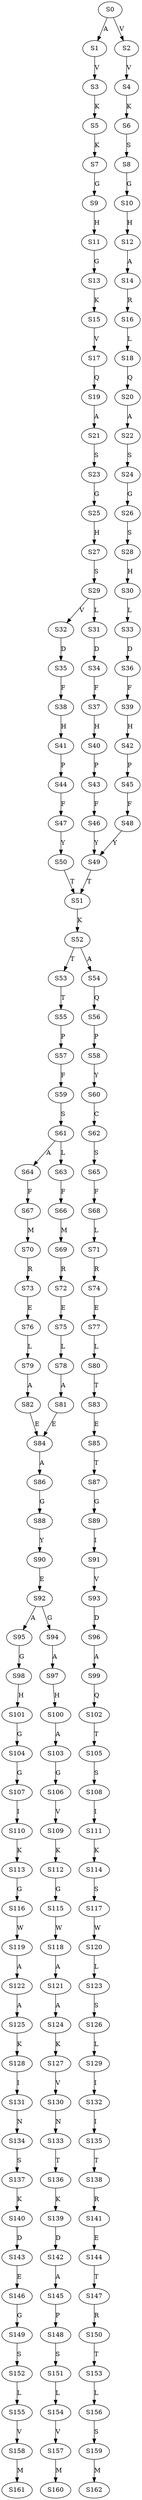strict digraph  {
	S0 -> S1 [ label = A ];
	S0 -> S2 [ label = V ];
	S1 -> S3 [ label = V ];
	S2 -> S4 [ label = V ];
	S3 -> S5 [ label = K ];
	S4 -> S6 [ label = K ];
	S5 -> S7 [ label = K ];
	S6 -> S8 [ label = S ];
	S7 -> S9 [ label = G ];
	S8 -> S10 [ label = G ];
	S9 -> S11 [ label = H ];
	S10 -> S12 [ label = H ];
	S11 -> S13 [ label = G ];
	S12 -> S14 [ label = A ];
	S13 -> S15 [ label = K ];
	S14 -> S16 [ label = R ];
	S15 -> S17 [ label = V ];
	S16 -> S18 [ label = L ];
	S17 -> S19 [ label = Q ];
	S18 -> S20 [ label = Q ];
	S19 -> S21 [ label = A ];
	S20 -> S22 [ label = A ];
	S21 -> S23 [ label = S ];
	S22 -> S24 [ label = S ];
	S23 -> S25 [ label = G ];
	S24 -> S26 [ label = G ];
	S25 -> S27 [ label = H ];
	S26 -> S28 [ label = S ];
	S27 -> S29 [ label = S ];
	S28 -> S30 [ label = H ];
	S29 -> S31 [ label = L ];
	S29 -> S32 [ label = V ];
	S30 -> S33 [ label = L ];
	S31 -> S34 [ label = D ];
	S32 -> S35 [ label = D ];
	S33 -> S36 [ label = D ];
	S34 -> S37 [ label = F ];
	S35 -> S38 [ label = F ];
	S36 -> S39 [ label = F ];
	S37 -> S40 [ label = H ];
	S38 -> S41 [ label = H ];
	S39 -> S42 [ label = H ];
	S40 -> S43 [ label = P ];
	S41 -> S44 [ label = P ];
	S42 -> S45 [ label = P ];
	S43 -> S46 [ label = F ];
	S44 -> S47 [ label = F ];
	S45 -> S48 [ label = F ];
	S46 -> S49 [ label = Y ];
	S47 -> S50 [ label = Y ];
	S48 -> S49 [ label = Y ];
	S49 -> S51 [ label = T ];
	S50 -> S51 [ label = T ];
	S51 -> S52 [ label = K ];
	S52 -> S53 [ label = T ];
	S52 -> S54 [ label = A ];
	S53 -> S55 [ label = T ];
	S54 -> S56 [ label = Q ];
	S55 -> S57 [ label = P ];
	S56 -> S58 [ label = P ];
	S57 -> S59 [ label = F ];
	S58 -> S60 [ label = Y ];
	S59 -> S61 [ label = S ];
	S60 -> S62 [ label = C ];
	S61 -> S63 [ label = L ];
	S61 -> S64 [ label = A ];
	S62 -> S65 [ label = S ];
	S63 -> S66 [ label = F ];
	S64 -> S67 [ label = F ];
	S65 -> S68 [ label = F ];
	S66 -> S69 [ label = M ];
	S67 -> S70 [ label = M ];
	S68 -> S71 [ label = L ];
	S69 -> S72 [ label = R ];
	S70 -> S73 [ label = R ];
	S71 -> S74 [ label = R ];
	S72 -> S75 [ label = E ];
	S73 -> S76 [ label = E ];
	S74 -> S77 [ label = E ];
	S75 -> S78 [ label = L ];
	S76 -> S79 [ label = L ];
	S77 -> S80 [ label = L ];
	S78 -> S81 [ label = A ];
	S79 -> S82 [ label = A ];
	S80 -> S83 [ label = T ];
	S81 -> S84 [ label = E ];
	S82 -> S84 [ label = E ];
	S83 -> S85 [ label = E ];
	S84 -> S86 [ label = A ];
	S85 -> S87 [ label = T ];
	S86 -> S88 [ label = G ];
	S87 -> S89 [ label = G ];
	S88 -> S90 [ label = Y ];
	S89 -> S91 [ label = I ];
	S90 -> S92 [ label = E ];
	S91 -> S93 [ label = V ];
	S92 -> S94 [ label = G ];
	S92 -> S95 [ label = A ];
	S93 -> S96 [ label = D ];
	S94 -> S97 [ label = A ];
	S95 -> S98 [ label = G ];
	S96 -> S99 [ label = A ];
	S97 -> S100 [ label = H ];
	S98 -> S101 [ label = H ];
	S99 -> S102 [ label = Q ];
	S100 -> S103 [ label = A ];
	S101 -> S104 [ label = G ];
	S102 -> S105 [ label = T ];
	S103 -> S106 [ label = G ];
	S104 -> S107 [ label = G ];
	S105 -> S108 [ label = S ];
	S106 -> S109 [ label = V ];
	S107 -> S110 [ label = I ];
	S108 -> S111 [ label = I ];
	S109 -> S112 [ label = K ];
	S110 -> S113 [ label = K ];
	S111 -> S114 [ label = K ];
	S112 -> S115 [ label = G ];
	S113 -> S116 [ label = G ];
	S114 -> S117 [ label = S ];
	S115 -> S118 [ label = W ];
	S116 -> S119 [ label = W ];
	S117 -> S120 [ label = W ];
	S118 -> S121 [ label = A ];
	S119 -> S122 [ label = A ];
	S120 -> S123 [ label = L ];
	S121 -> S124 [ label = A ];
	S122 -> S125 [ label = A ];
	S123 -> S126 [ label = S ];
	S124 -> S127 [ label = K ];
	S125 -> S128 [ label = K ];
	S126 -> S129 [ label = L ];
	S127 -> S130 [ label = V ];
	S128 -> S131 [ label = I ];
	S129 -> S132 [ label = I ];
	S130 -> S133 [ label = N ];
	S131 -> S134 [ label = N ];
	S132 -> S135 [ label = I ];
	S133 -> S136 [ label = T ];
	S134 -> S137 [ label = S ];
	S135 -> S138 [ label = T ];
	S136 -> S139 [ label = K ];
	S137 -> S140 [ label = K ];
	S138 -> S141 [ label = R ];
	S139 -> S142 [ label = D ];
	S140 -> S143 [ label = D ];
	S141 -> S144 [ label = E ];
	S142 -> S145 [ label = A ];
	S143 -> S146 [ label = E ];
	S144 -> S147 [ label = T ];
	S145 -> S148 [ label = P ];
	S146 -> S149 [ label = G ];
	S147 -> S150 [ label = R ];
	S148 -> S151 [ label = S ];
	S149 -> S152 [ label = S ];
	S150 -> S153 [ label = T ];
	S151 -> S154 [ label = L ];
	S152 -> S155 [ label = L ];
	S153 -> S156 [ label = L ];
	S154 -> S157 [ label = V ];
	S155 -> S158 [ label = V ];
	S156 -> S159 [ label = S ];
	S157 -> S160 [ label = M ];
	S158 -> S161 [ label = M ];
	S159 -> S162 [ label = M ];
}
